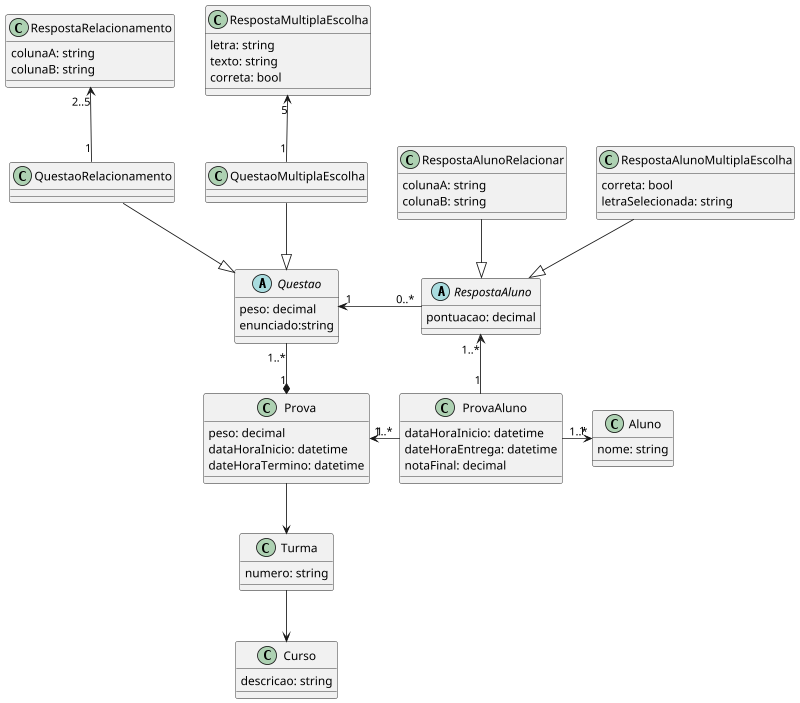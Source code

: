 @startuml classes
top to bottom direction
scale 800 width

class Curso{
    descricao: string
}
class Turma{
    numero: string
}
class Prova {
    peso: decimal
    dataHoraInicio: datetime
    dateHoraTermino: datetime
}
abstract class Questao {
    peso: decimal
    enunciado:string
}
class QuestaoMultiplaEscolha {
}
class QuestaoRelacionamento {
}
class RespostaMultiplaEscolha{
    letra: string
    texto: string
    correta: bool
}
class RespostaRelacionamento {
    colunaA: string
    colunaB: string
}

' --

abstract class RespostaAluno {
    pontuacao: decimal
}
class RespostaAlunoMultiplaEscolha {
  correta: bool
  letraSelecionada: string
}
class RespostaAlunoRelacionar {
    colunaA: string
    colunaB: string
}
class Aluno {
  nome: string
}
class ProvaAluno {
    dataHoraInicio: datetime
    dateHoraEntrega: datetime
    notaFinal: decimal
}

Questao <|-u- QuestaoMultiplaEscolha
Questao <|-u- QuestaoRelacionamento
RespostaAluno <|-u- RespostaAlunoMultiplaEscolha
RespostaAluno <|-u- RespostaAlunoRelacionar

Turma --> Curso
Prova --> Turma
Questao "1..*" --* "1" Prova
RespostaMultiplaEscolha "5" <-- "1" QuestaoMultiplaEscolha
RespostaRelacionamento "2..5" <-- "1" QuestaoRelacionamento
Aluno "1" <-l- "1..*" ProvaAluno
ProvaAluno "1..*" -l-> "1" Prova
RespostaAluno "1..*" <-- "1" ProvaAluno
RespostaAluno "0..*" -l-> "1" Questao

@enduml
